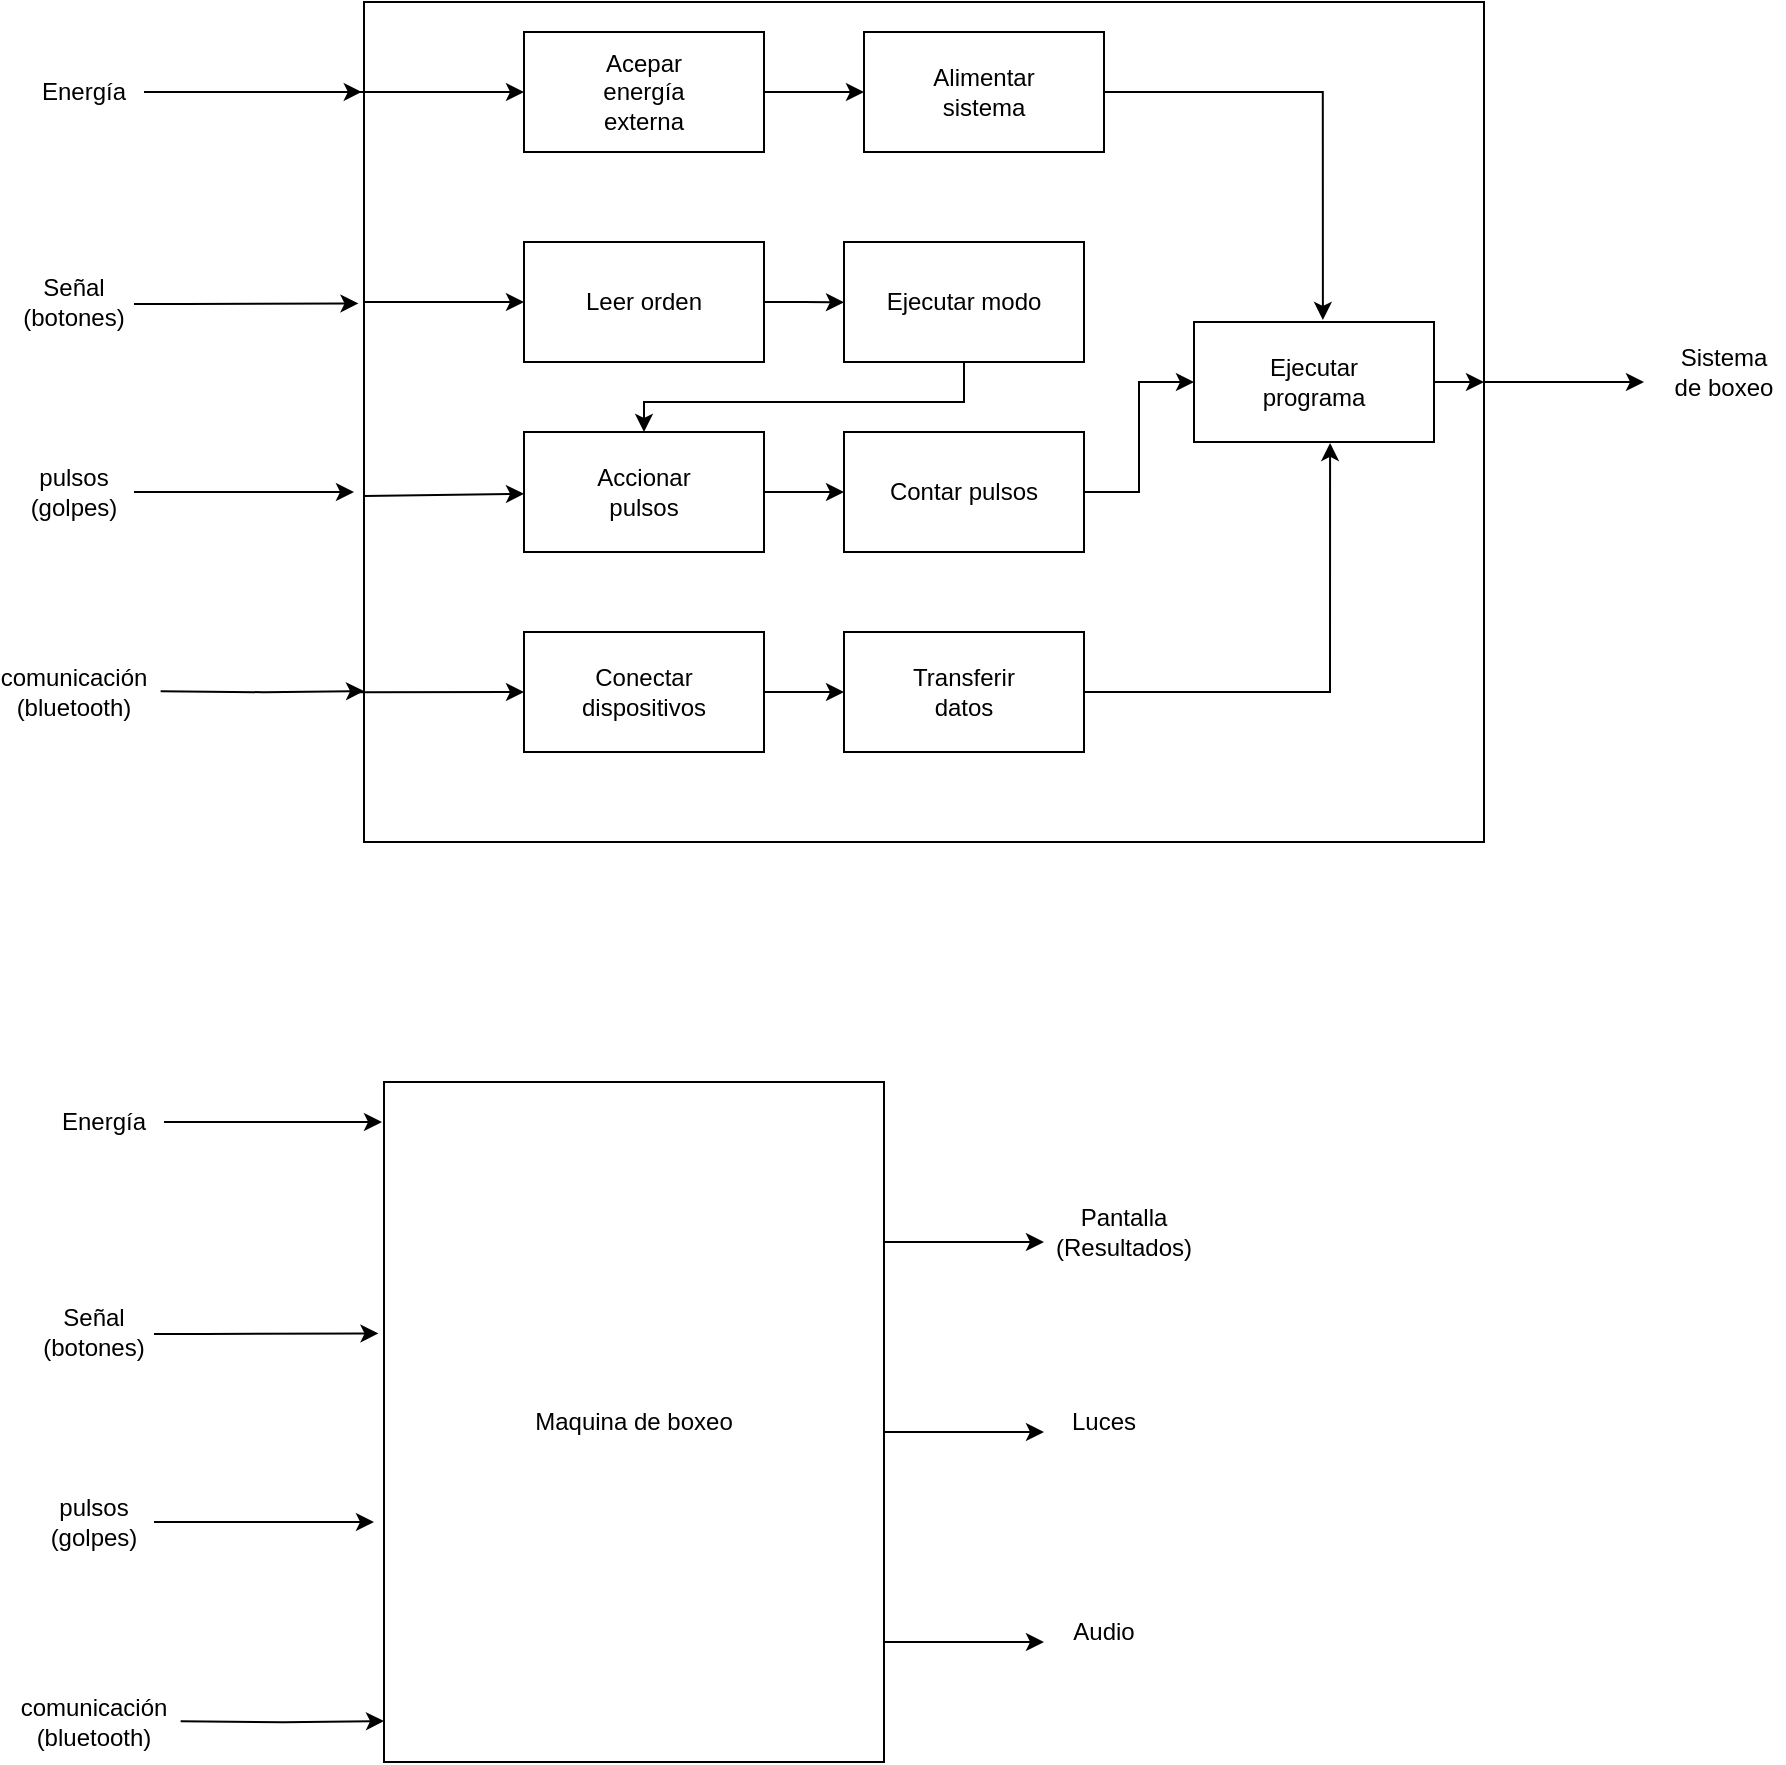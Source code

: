<mxfile version="24.3.0" type="onedrive">
  <diagram name="Página-1" id="WYCO-_fLHaADc7d4i946">
    <mxGraphModel grid="1" page="1" gridSize="10" guides="1" tooltips="1" connect="1" arrows="1" fold="1" pageScale="1" pageWidth="850" pageHeight="1100" math="0" shadow="0">
      <root>
        <mxCell id="0" />
        <mxCell id="1" parent="0" />
        <mxCell id="FGWVI9_t93SK-zdt_sJv-2" value="" style="rounded=0;whiteSpace=wrap;html=1;" vertex="1" parent="1">
          <mxGeometry x="-10" y="140" width="560" height="420" as="geometry" />
        </mxCell>
        <mxCell id="FGWVI9_t93SK-zdt_sJv-7" value="Energía" style="text;html=1;align=center;verticalAlign=middle;whiteSpace=wrap;rounded=0;" vertex="1" parent="1">
          <mxGeometry x="-180" y="170" width="60" height="30" as="geometry" />
        </mxCell>
        <mxCell id="FGWVI9_t93SK-zdt_sJv-8" value="Señal (botones)" style="text;html=1;align=center;verticalAlign=middle;whiteSpace=wrap;rounded=0;" vertex="1" parent="1">
          <mxGeometry x="-185" y="275" width="60" height="30" as="geometry" />
        </mxCell>
        <mxCell id="FGWVI9_t93SK-zdt_sJv-9" style="edgeStyle=orthogonalEdgeStyle;rounded=0;orthogonalLoop=1;jettySize=auto;html=1;entryX=-0.002;entryY=0.107;entryDx=0;entryDy=0;entryPerimeter=0;" edge="1" parent="1" source="FGWVI9_t93SK-zdt_sJv-7" target="FGWVI9_t93SK-zdt_sJv-2">
          <mxGeometry relative="1" as="geometry" />
        </mxCell>
        <mxCell id="FGWVI9_t93SK-zdt_sJv-10" style="edgeStyle=orthogonalEdgeStyle;rounded=0;orthogonalLoop=1;jettySize=auto;html=1;entryX=0.004;entryY=0.335;entryDx=0;entryDy=0;entryPerimeter=0;" edge="1" parent="1" source="FGWVI9_t93SK-zdt_sJv-8">
          <mxGeometry relative="1" as="geometry">
            <mxPoint x="-12.76" y="290.7" as="targetPoint" />
            <Array as="points">
              <mxPoint x="-100" y="291" />
              <mxPoint x="-100" y="291" />
            </Array>
          </mxGeometry>
        </mxCell>
        <mxCell id="FGWVI9_t93SK-zdt_sJv-12" style="edgeStyle=orthogonalEdgeStyle;rounded=0;orthogonalLoop=1;jettySize=auto;html=1;" edge="1" parent="1">
          <mxGeometry relative="1" as="geometry">
            <mxPoint x="-125" y="385" as="sourcePoint" />
            <mxPoint x="-15" y="385" as="targetPoint" />
          </mxGeometry>
        </mxCell>
        <mxCell id="FGWVI9_t93SK-zdt_sJv-13" value="pulsos (golpes)" style="text;html=1;align=center;verticalAlign=middle;whiteSpace=wrap;rounded=0;" vertex="1" parent="1">
          <mxGeometry x="-185" y="370" width="60" height="30" as="geometry" />
        </mxCell>
        <mxCell id="FGWVI9_t93SK-zdt_sJv-14" value="comunicación&lt;br&gt;(bluetooth)" style="text;html=1;align=center;verticalAlign=middle;whiteSpace=wrap;rounded=0;" vertex="1" parent="1">
          <mxGeometry x="-185" y="470" width="60" height="30" as="geometry" />
        </mxCell>
        <mxCell id="FGWVI9_t93SK-zdt_sJv-16" style="edgeStyle=orthogonalEdgeStyle;rounded=0;orthogonalLoop=1;jettySize=auto;html=1;entryX=0.003;entryY=0.583;entryDx=0;entryDy=0;entryPerimeter=0;" edge="1" parent="1">
          <mxGeometry relative="1" as="geometry">
            <mxPoint x="-111.68" y="484.64" as="sourcePoint" />
            <mxPoint x="-10.0" y="484.5" as="targetPoint" />
          </mxGeometry>
        </mxCell>
        <mxCell id="FGWVI9_t93SK-zdt_sJv-21" value="" style="endArrow=classic;html=1;rounded=0;" edge="1" parent="1">
          <mxGeometry width="50" height="50" relative="1" as="geometry">
            <mxPoint x="550" y="330" as="sourcePoint" />
            <mxPoint x="630" y="330" as="targetPoint" />
          </mxGeometry>
        </mxCell>
        <mxCell id="FGWVI9_t93SK-zdt_sJv-22" value="Sistema de boxeo" style="text;html=1;align=center;verticalAlign=middle;whiteSpace=wrap;rounded=0;" vertex="1" parent="1">
          <mxGeometry x="640" y="310" width="60" height="30" as="geometry" />
        </mxCell>
        <mxCell id="FGWVI9_t93SK-zdt_sJv-90" style="edgeStyle=orthogonalEdgeStyle;rounded=0;orthogonalLoop=1;jettySize=auto;html=1;exitX=1;exitY=0.5;exitDx=0;exitDy=0;entryX=0;entryY=0.5;entryDx=0;entryDy=0;" edge="1" parent="1" source="FGWVI9_t93SK-zdt_sJv-23" target="FGWVI9_t93SK-zdt_sJv-26">
          <mxGeometry relative="1" as="geometry" />
        </mxCell>
        <mxCell id="FGWVI9_t93SK-zdt_sJv-23" value="" style="rounded=0;whiteSpace=wrap;html=1;" vertex="1" parent="1">
          <mxGeometry x="70" y="155" width="120" height="60" as="geometry" />
        </mxCell>
        <mxCell id="FGWVI9_t93SK-zdt_sJv-24" value="" style="endArrow=classic;html=1;rounded=0;" edge="1" parent="1" target="FGWVI9_t93SK-zdt_sJv-23">
          <mxGeometry width="50" height="50" relative="1" as="geometry">
            <mxPoint x="-20" y="185" as="sourcePoint" />
            <mxPoint x="30" y="140" as="targetPoint" />
          </mxGeometry>
        </mxCell>
        <mxCell id="FGWVI9_t93SK-zdt_sJv-25" value="Acepar energía externa" style="text;html=1;align=center;verticalAlign=middle;whiteSpace=wrap;rounded=0;" vertex="1" parent="1">
          <mxGeometry x="90" y="170" width="80" height="30" as="geometry" />
        </mxCell>
        <mxCell id="FGWVI9_t93SK-zdt_sJv-40" value="" style="endArrow=classic;html=1;rounded=0;exitX=0.003;exitY=0.774;exitDx=0;exitDy=0;exitPerimeter=0;" edge="1" parent="1" target="FGWVI9_t93SK-zdt_sJv-39">
          <mxGeometry width="50" height="50" relative="1" as="geometry">
            <mxPoint x="-13.32" y="485.08" as="sourcePoint" />
            <mxPoint x="115" y="440" as="targetPoint" />
          </mxGeometry>
        </mxCell>
        <mxCell id="FGWVI9_t93SK-zdt_sJv-43" value="" style="endArrow=classic;html=1;rounded=0;" edge="1" parent="1" target="FGWVI9_t93SK-zdt_sJv-42">
          <mxGeometry width="50" height="50" relative="1" as="geometry">
            <mxPoint x="235" y="485" as="sourcePoint" />
            <mxPoint x="285" y="440" as="targetPoint" />
          </mxGeometry>
        </mxCell>
        <mxCell id="FGWVI9_t93SK-zdt_sJv-46" value="" style="group" connectable="0" vertex="1" parent="1">
          <mxGeometry x="230" y="455" width="120" height="60" as="geometry" />
        </mxCell>
        <mxCell id="FGWVI9_t93SK-zdt_sJv-42" value="" style="rounded=0;whiteSpace=wrap;html=1;" vertex="1" parent="FGWVI9_t93SK-zdt_sJv-46">
          <mxGeometry width="120" height="60" as="geometry" />
        </mxCell>
        <mxCell id="FGWVI9_t93SK-zdt_sJv-44" value="Transferir datos" style="text;html=1;align=center;verticalAlign=middle;whiteSpace=wrap;rounded=0;" vertex="1" parent="FGWVI9_t93SK-zdt_sJv-46">
          <mxGeometry x="20" y="15" width="80" height="30" as="geometry" />
        </mxCell>
        <mxCell id="FGWVI9_t93SK-zdt_sJv-48" value="" style="group" connectable="0" vertex="1" parent="1">
          <mxGeometry x="70" y="455" width="120" height="60" as="geometry" />
        </mxCell>
        <mxCell id="FGWVI9_t93SK-zdt_sJv-92" style="edgeStyle=orthogonalEdgeStyle;rounded=0;orthogonalLoop=1;jettySize=auto;html=1;exitX=1;exitY=0.5;exitDx=0;exitDy=0;" edge="1" parent="FGWVI9_t93SK-zdt_sJv-48" source="FGWVI9_t93SK-zdt_sJv-39">
          <mxGeometry relative="1" as="geometry">
            <mxPoint x="160" y="30" as="targetPoint" />
          </mxGeometry>
        </mxCell>
        <mxCell id="FGWVI9_t93SK-zdt_sJv-39" value="" style="rounded=0;whiteSpace=wrap;html=1;" vertex="1" parent="FGWVI9_t93SK-zdt_sJv-48">
          <mxGeometry width="120" height="60" as="geometry" />
        </mxCell>
        <mxCell id="FGWVI9_t93SK-zdt_sJv-41" value="Conectar dispositivos" style="text;html=1;align=center;verticalAlign=middle;whiteSpace=wrap;rounded=0;" vertex="1" parent="FGWVI9_t93SK-zdt_sJv-48">
          <mxGeometry x="20" y="15" width="80" height="30" as="geometry" />
        </mxCell>
        <mxCell id="FGWVI9_t93SK-zdt_sJv-55" value="" style="group" connectable="0" vertex="1" parent="1">
          <mxGeometry x="240" y="155" width="120" height="60" as="geometry" />
        </mxCell>
        <mxCell id="FGWVI9_t93SK-zdt_sJv-26" value="" style="rounded=0;whiteSpace=wrap;html=1;" vertex="1" parent="FGWVI9_t93SK-zdt_sJv-55">
          <mxGeometry width="120" height="60" as="geometry" />
        </mxCell>
        <mxCell id="FGWVI9_t93SK-zdt_sJv-28" value="Alimentar sistema" style="text;html=1;align=center;verticalAlign=middle;whiteSpace=wrap;rounded=0;" vertex="1" parent="FGWVI9_t93SK-zdt_sJv-55">
          <mxGeometry x="20" y="15" width="80" height="30" as="geometry" />
        </mxCell>
        <mxCell id="FGWVI9_t93SK-zdt_sJv-56" value="" style="group" connectable="0" vertex="1" parent="1">
          <mxGeometry x="230" y="355" width="120" height="60" as="geometry" />
        </mxCell>
        <mxCell id="FGWVI9_t93SK-zdt_sJv-57" value="" style="rounded=0;whiteSpace=wrap;html=1;" vertex="1" parent="FGWVI9_t93SK-zdt_sJv-56">
          <mxGeometry width="120" height="60" as="geometry" />
        </mxCell>
        <mxCell id="FGWVI9_t93SK-zdt_sJv-58" value="Contar pulsos" style="text;html=1;align=center;verticalAlign=middle;whiteSpace=wrap;rounded=0;" vertex="1" parent="FGWVI9_t93SK-zdt_sJv-56">
          <mxGeometry x="20" y="15" width="80" height="30" as="geometry" />
        </mxCell>
        <mxCell id="FGWVI9_t93SK-zdt_sJv-61" value="" style="group" connectable="0" vertex="1" parent="1">
          <mxGeometry x="405" y="300" width="120" height="60" as="geometry" />
        </mxCell>
        <mxCell id="FGWVI9_t93SK-zdt_sJv-62" value="" style="rounded=0;whiteSpace=wrap;html=1;" vertex="1" parent="FGWVI9_t93SK-zdt_sJv-61">
          <mxGeometry width="120" height="60" as="geometry" />
        </mxCell>
        <mxCell id="FGWVI9_t93SK-zdt_sJv-63" value="Ejecutar programa" style="text;html=1;align=center;verticalAlign=middle;whiteSpace=wrap;rounded=0;" vertex="1" parent="FGWVI9_t93SK-zdt_sJv-61">
          <mxGeometry x="20" y="15" width="80" height="30" as="geometry" />
        </mxCell>
        <mxCell id="FGWVI9_t93SK-zdt_sJv-65" value="" style="group" connectable="0" vertex="1" parent="1">
          <mxGeometry x="-30" y="355" width="220" height="60" as="geometry" />
        </mxCell>
        <mxCell id="FGWVI9_t93SK-zdt_sJv-33" value="" style="rounded=0;whiteSpace=wrap;html=1;" vertex="1" parent="FGWVI9_t93SK-zdt_sJv-65">
          <mxGeometry x="100" width="120" height="60" as="geometry" />
        </mxCell>
        <mxCell id="FGWVI9_t93SK-zdt_sJv-96" value="Accionar pulsos" style="text;html=1;align=center;verticalAlign=middle;whiteSpace=wrap;rounded=0;" vertex="1" parent="FGWVI9_t93SK-zdt_sJv-65">
          <mxGeometry x="120" y="15" width="80" height="30" as="geometry" />
        </mxCell>
        <mxCell id="FGWVI9_t93SK-zdt_sJv-66" value="" style="group" connectable="0" vertex="1" parent="1">
          <mxGeometry x="50" y="260" width="140" height="60" as="geometry" />
        </mxCell>
        <mxCell id="FGWVI9_t93SK-zdt_sJv-93" style="edgeStyle=orthogonalEdgeStyle;rounded=0;orthogonalLoop=1;jettySize=auto;html=1;exitX=1;exitY=0.5;exitDx=0;exitDy=0;" edge="1" parent="FGWVI9_t93SK-zdt_sJv-66" source="FGWVI9_t93SK-zdt_sJv-30">
          <mxGeometry relative="1" as="geometry">
            <mxPoint x="180" y="30.172" as="targetPoint" />
          </mxGeometry>
        </mxCell>
        <mxCell id="FGWVI9_t93SK-zdt_sJv-30" value="" style="rounded=0;whiteSpace=wrap;html=1;" vertex="1" parent="FGWVI9_t93SK-zdt_sJv-66">
          <mxGeometry x="20" width="120" height="60" as="geometry" />
        </mxCell>
        <mxCell id="FGWVI9_t93SK-zdt_sJv-32" value="Leer orden" style="text;html=1;align=center;verticalAlign=middle;whiteSpace=wrap;rounded=0;" vertex="1" parent="FGWVI9_t93SK-zdt_sJv-66">
          <mxGeometry x="40" y="15" width="80" height="30" as="geometry" />
        </mxCell>
        <mxCell id="FGWVI9_t93SK-zdt_sJv-31" value="" style="endArrow=classic;html=1;rounded=0;exitX=0;exitY=0.381;exitDx=0;exitDy=0;exitPerimeter=0;" edge="1" parent="1" target="FGWVI9_t93SK-zdt_sJv-30">
          <mxGeometry width="50" height="50" relative="1" as="geometry">
            <mxPoint x="-10" y="290.02" as="sourcePoint" />
            <mxPoint x="70" y="255" as="targetPoint" />
          </mxGeometry>
        </mxCell>
        <mxCell id="FGWVI9_t93SK-zdt_sJv-34" value="" style="endArrow=classic;html=1;rounded=0;" edge="1" parent="1" target="FGWVI9_t93SK-zdt_sJv-33">
          <mxGeometry width="50" height="50" relative="1" as="geometry">
            <mxPoint x="-10" y="387" as="sourcePoint" />
            <mxPoint x="105" y="340" as="targetPoint" />
          </mxGeometry>
        </mxCell>
        <mxCell id="FGWVI9_t93SK-zdt_sJv-72" style="edgeStyle=orthogonalEdgeStyle;rounded=0;orthogonalLoop=1;jettySize=auto;html=1;exitX=1;exitY=0.5;exitDx=0;exitDy=0;entryX=0.567;entryY=1.008;entryDx=0;entryDy=0;entryPerimeter=0;" edge="1" parent="1" source="FGWVI9_t93SK-zdt_sJv-42" target="FGWVI9_t93SK-zdt_sJv-62">
          <mxGeometry relative="1" as="geometry" />
        </mxCell>
        <mxCell id="FGWVI9_t93SK-zdt_sJv-77" value="" style="endArrow=classic;html=1;rounded=0;exitX=1;exitY=0.5;exitDx=0;exitDy=0;" edge="1" parent="1" source="FGWVI9_t93SK-zdt_sJv-62">
          <mxGeometry width="50" height="50" relative="1" as="geometry">
            <mxPoint x="530" y="330" as="sourcePoint" />
            <mxPoint x="550" y="330" as="targetPoint" />
          </mxGeometry>
        </mxCell>
        <mxCell id="FGWVI9_t93SK-zdt_sJv-84" value="" style="group" connectable="0" vertex="1" parent="1">
          <mxGeometry x="230" y="260" width="120" height="60" as="geometry" />
        </mxCell>
        <mxCell id="FGWVI9_t93SK-zdt_sJv-86" value="" style="rounded=0;whiteSpace=wrap;html=1;" vertex="1" parent="FGWVI9_t93SK-zdt_sJv-84">
          <mxGeometry width="120" height="60" as="geometry" />
        </mxCell>
        <mxCell id="FGWVI9_t93SK-zdt_sJv-87" value="Ejecutar modo" style="text;html=1;align=center;verticalAlign=middle;whiteSpace=wrap;rounded=0;" vertex="1" parent="FGWVI9_t93SK-zdt_sJv-84">
          <mxGeometry x="20" y="15" width="80" height="30" as="geometry" />
        </mxCell>
        <mxCell id="FGWVI9_t93SK-zdt_sJv-91" style="edgeStyle=orthogonalEdgeStyle;rounded=0;orthogonalLoop=1;jettySize=auto;html=1;exitX=1;exitY=0.5;exitDx=0;exitDy=0;entryX=0.537;entryY=-0.017;entryDx=0;entryDy=0;entryPerimeter=0;" edge="1" parent="1" source="FGWVI9_t93SK-zdt_sJv-26" target="FGWVI9_t93SK-zdt_sJv-62">
          <mxGeometry relative="1" as="geometry" />
        </mxCell>
        <mxCell id="FGWVI9_t93SK-zdt_sJv-94" style="edgeStyle=orthogonalEdgeStyle;rounded=0;orthogonalLoop=1;jettySize=auto;html=1;exitX=0.5;exitY=1;exitDx=0;exitDy=0;entryX=0.5;entryY=0;entryDx=0;entryDy=0;" edge="1" parent="1" source="FGWVI9_t93SK-zdt_sJv-86" target="FGWVI9_t93SK-zdt_sJv-33">
          <mxGeometry relative="1" as="geometry">
            <Array as="points">
              <mxPoint x="290" y="340" />
              <mxPoint x="130" y="340" />
            </Array>
          </mxGeometry>
        </mxCell>
        <mxCell id="FGWVI9_t93SK-zdt_sJv-95" style="edgeStyle=orthogonalEdgeStyle;rounded=0;orthogonalLoop=1;jettySize=auto;html=1;exitX=1;exitY=0.5;exitDx=0;exitDy=0;entryX=0;entryY=0.5;entryDx=0;entryDy=0;" edge="1" parent="1" source="FGWVI9_t93SK-zdt_sJv-57" target="FGWVI9_t93SK-zdt_sJv-62">
          <mxGeometry relative="1" as="geometry" />
        </mxCell>
        <mxCell id="FGWVI9_t93SK-zdt_sJv-97" style="edgeStyle=orthogonalEdgeStyle;rounded=0;orthogonalLoop=1;jettySize=auto;html=1;exitX=1;exitY=0.5;exitDx=0;exitDy=0;entryX=0;entryY=0.5;entryDx=0;entryDy=0;" edge="1" parent="1" source="FGWVI9_t93SK-zdt_sJv-33" target="FGWVI9_t93SK-zdt_sJv-57">
          <mxGeometry relative="1" as="geometry" />
        </mxCell>
        <mxCell id="FGWVI9_t93SK-zdt_sJv-98" value="" style="rounded=0;whiteSpace=wrap;html=1;" vertex="1" parent="1">
          <mxGeometry y="680" width="250" height="340" as="geometry" />
        </mxCell>
        <mxCell id="FGWVI9_t93SK-zdt_sJv-99" value="Energía" style="text;html=1;align=center;verticalAlign=middle;whiteSpace=wrap;rounded=0;" vertex="1" parent="1">
          <mxGeometry x="-170" y="685" width="60" height="30" as="geometry" />
        </mxCell>
        <mxCell id="FGWVI9_t93SK-zdt_sJv-100" value="Señal (botones)" style="text;html=1;align=center;verticalAlign=middle;whiteSpace=wrap;rounded=0;" vertex="1" parent="1">
          <mxGeometry x="-175" y="790" width="60" height="30" as="geometry" />
        </mxCell>
        <mxCell id="FGWVI9_t93SK-zdt_sJv-101" style="edgeStyle=orthogonalEdgeStyle;rounded=0;orthogonalLoop=1;jettySize=auto;html=1;entryX=-0.002;entryY=0.107;entryDx=0;entryDy=0;entryPerimeter=0;" edge="1" parent="1" source="FGWVI9_t93SK-zdt_sJv-99">
          <mxGeometry relative="1" as="geometry">
            <mxPoint x="-1" y="700" as="targetPoint" />
          </mxGeometry>
        </mxCell>
        <mxCell id="FGWVI9_t93SK-zdt_sJv-102" style="edgeStyle=orthogonalEdgeStyle;rounded=0;orthogonalLoop=1;jettySize=auto;html=1;entryX=0.004;entryY=0.335;entryDx=0;entryDy=0;entryPerimeter=0;" edge="1" parent="1" source="FGWVI9_t93SK-zdt_sJv-100">
          <mxGeometry relative="1" as="geometry">
            <mxPoint x="-2.76" y="805.7" as="targetPoint" />
            <Array as="points">
              <mxPoint x="-90" y="806" />
              <mxPoint x="-90" y="806" />
            </Array>
          </mxGeometry>
        </mxCell>
        <mxCell id="FGWVI9_t93SK-zdt_sJv-103" style="edgeStyle=orthogonalEdgeStyle;rounded=0;orthogonalLoop=1;jettySize=auto;html=1;" edge="1" parent="1">
          <mxGeometry relative="1" as="geometry">
            <mxPoint x="-115" y="900" as="sourcePoint" />
            <mxPoint x="-5" y="900" as="targetPoint" />
          </mxGeometry>
        </mxCell>
        <mxCell id="FGWVI9_t93SK-zdt_sJv-104" value="pulsos (golpes)" style="text;html=1;align=center;verticalAlign=middle;whiteSpace=wrap;rounded=0;" vertex="1" parent="1">
          <mxGeometry x="-175" y="885" width="60" height="30" as="geometry" />
        </mxCell>
        <mxCell id="FGWVI9_t93SK-zdt_sJv-105" value="comunicación&lt;br&gt;(bluetooth)" style="text;html=1;align=center;verticalAlign=middle;whiteSpace=wrap;rounded=0;" vertex="1" parent="1">
          <mxGeometry x="-175" y="985" width="60" height="30" as="geometry" />
        </mxCell>
        <mxCell id="FGWVI9_t93SK-zdt_sJv-106" style="edgeStyle=orthogonalEdgeStyle;rounded=0;orthogonalLoop=1;jettySize=auto;html=1;entryX=0.003;entryY=0.583;entryDx=0;entryDy=0;entryPerimeter=0;" edge="1" parent="1">
          <mxGeometry relative="1" as="geometry">
            <mxPoint x="-101.68" y="999.64" as="sourcePoint" />
            <mxPoint x="-1.634e-13" y="999.5" as="targetPoint" />
          </mxGeometry>
        </mxCell>
        <mxCell id="FGWVI9_t93SK-zdt_sJv-107" value="" style="endArrow=classic;html=1;rounded=0;" edge="1" parent="1">
          <mxGeometry width="50" height="50" relative="1" as="geometry">
            <mxPoint x="250" y="760" as="sourcePoint" />
            <mxPoint x="330" y="760" as="targetPoint" />
          </mxGeometry>
        </mxCell>
        <mxCell id="FGWVI9_t93SK-zdt_sJv-108" value="Pantalla&lt;div&gt;(Resultados)&lt;/div&gt;" style="text;html=1;align=center;verticalAlign=middle;whiteSpace=wrap;rounded=0;" vertex="1" parent="1">
          <mxGeometry x="340" y="740" width="60" height="30" as="geometry" />
        </mxCell>
        <mxCell id="FGWVI9_t93SK-zdt_sJv-109" value="" style="endArrow=classic;html=1;rounded=0;" edge="1" parent="1">
          <mxGeometry width="50" height="50" relative="1" as="geometry">
            <mxPoint x="250" y="855" as="sourcePoint" />
            <mxPoint x="330" y="855" as="targetPoint" />
          </mxGeometry>
        </mxCell>
        <mxCell id="FGWVI9_t93SK-zdt_sJv-110" value="Luces" style="text;html=1;align=center;verticalAlign=middle;whiteSpace=wrap;rounded=0;" vertex="1" parent="1">
          <mxGeometry x="330" y="835" width="60" height="30" as="geometry" />
        </mxCell>
        <mxCell id="FGWVI9_t93SK-zdt_sJv-111" value="" style="endArrow=classic;html=1;rounded=0;" edge="1" parent="1">
          <mxGeometry width="50" height="50" relative="1" as="geometry">
            <mxPoint x="250" y="960" as="sourcePoint" />
            <mxPoint x="330" y="960" as="targetPoint" />
          </mxGeometry>
        </mxCell>
        <mxCell id="FGWVI9_t93SK-zdt_sJv-112" value="Audio" style="text;html=1;align=center;verticalAlign=middle;whiteSpace=wrap;rounded=0;" vertex="1" parent="1">
          <mxGeometry x="330" y="940" width="60" height="30" as="geometry" />
        </mxCell>
        <mxCell id="FGWVI9_t93SK-zdt_sJv-113" value="Maquina de boxeo" style="text;html=1;align=center;verticalAlign=middle;whiteSpace=wrap;rounded=0;" vertex="1" parent="1">
          <mxGeometry x="55" y="795" width="140" height="110" as="geometry" />
        </mxCell>
      </root>
    </mxGraphModel>
  </diagram>
</mxfile>

